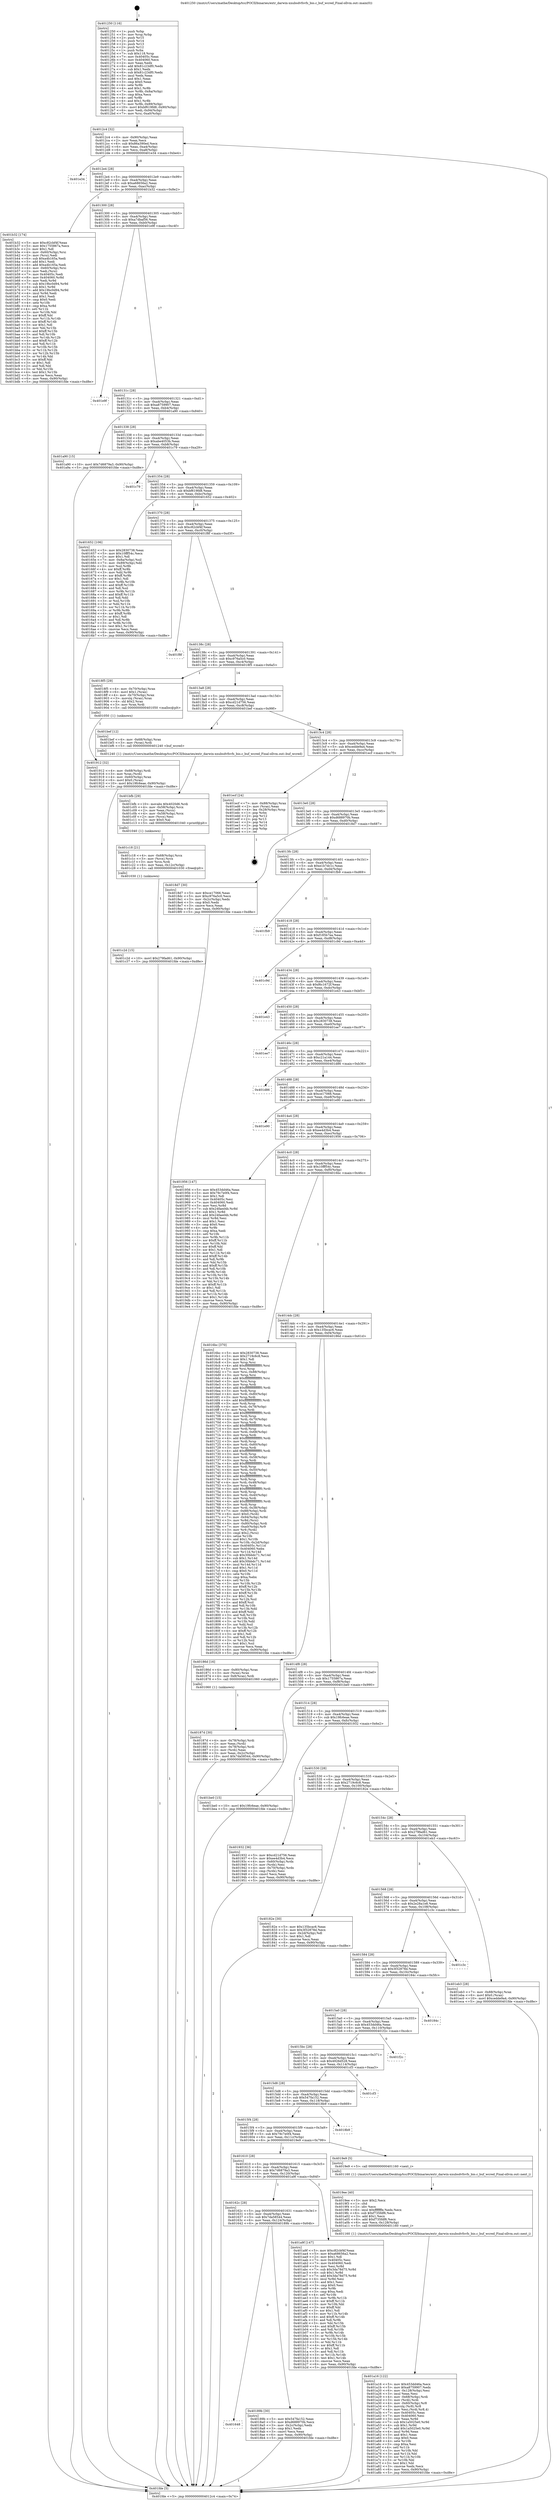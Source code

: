 digraph "0x401250" {
  label = "0x401250 (/mnt/c/Users/mathe/Desktop/tcc/POCII/binaries/extr_darwin-xnubsdvfsvfs_bio.c_buf_wcred_Final-ollvm.out::main(0))"
  labelloc = "t"
  node[shape=record]

  Entry [label="",width=0.3,height=0.3,shape=circle,fillcolor=black,style=filled]
  "0x4012c4" [label="{
     0x4012c4 [32]\l
     | [instrs]\l
     &nbsp;&nbsp;0x4012c4 \<+6\>: mov -0x90(%rbp),%eax\l
     &nbsp;&nbsp;0x4012ca \<+2\>: mov %eax,%ecx\l
     &nbsp;&nbsp;0x4012cc \<+6\>: sub $0x86a390ed,%ecx\l
     &nbsp;&nbsp;0x4012d2 \<+6\>: mov %eax,-0xa4(%rbp)\l
     &nbsp;&nbsp;0x4012d8 \<+6\>: mov %ecx,-0xa8(%rbp)\l
     &nbsp;&nbsp;0x4012de \<+6\>: je 0000000000401e34 \<main+0xbe4\>\l
  }"]
  "0x401e34" [label="{
     0x401e34\l
  }", style=dashed]
  "0x4012e4" [label="{
     0x4012e4 [28]\l
     | [instrs]\l
     &nbsp;&nbsp;0x4012e4 \<+5\>: jmp 00000000004012e9 \<main+0x99\>\l
     &nbsp;&nbsp;0x4012e9 \<+6\>: mov -0xa4(%rbp),%eax\l
     &nbsp;&nbsp;0x4012ef \<+5\>: sub $0xa68656a2,%eax\l
     &nbsp;&nbsp;0x4012f4 \<+6\>: mov %eax,-0xac(%rbp)\l
     &nbsp;&nbsp;0x4012fa \<+6\>: je 0000000000401b32 \<main+0x8e2\>\l
  }"]
  Exit [label="",width=0.3,height=0.3,shape=circle,fillcolor=black,style=filled,peripheries=2]
  "0x401b32" [label="{
     0x401b32 [174]\l
     | [instrs]\l
     &nbsp;&nbsp;0x401b32 \<+5\>: mov $0xc82cbf4f,%eax\l
     &nbsp;&nbsp;0x401b37 \<+5\>: mov $0x1755867a,%ecx\l
     &nbsp;&nbsp;0x401b3c \<+2\>: mov $0x1,%dl\l
     &nbsp;&nbsp;0x401b3e \<+4\>: mov -0x60(%rbp),%rsi\l
     &nbsp;&nbsp;0x401b42 \<+2\>: mov (%rsi),%edi\l
     &nbsp;&nbsp;0x401b44 \<+6\>: sub $0xa4b165a,%edi\l
     &nbsp;&nbsp;0x401b4a \<+3\>: add $0x1,%edi\l
     &nbsp;&nbsp;0x401b4d \<+6\>: add $0xa4b165a,%edi\l
     &nbsp;&nbsp;0x401b53 \<+4\>: mov -0x60(%rbp),%rsi\l
     &nbsp;&nbsp;0x401b57 \<+2\>: mov %edi,(%rsi)\l
     &nbsp;&nbsp;0x401b59 \<+7\>: mov 0x40405c,%edi\l
     &nbsp;&nbsp;0x401b60 \<+8\>: mov 0x404060,%r8d\l
     &nbsp;&nbsp;0x401b68 \<+3\>: mov %edi,%r9d\l
     &nbsp;&nbsp;0x401b6b \<+7\>: sub $0x19bc0d94,%r9d\l
     &nbsp;&nbsp;0x401b72 \<+4\>: sub $0x1,%r9d\l
     &nbsp;&nbsp;0x401b76 \<+7\>: add $0x19bc0d94,%r9d\l
     &nbsp;&nbsp;0x401b7d \<+4\>: imul %r9d,%edi\l
     &nbsp;&nbsp;0x401b81 \<+3\>: and $0x1,%edi\l
     &nbsp;&nbsp;0x401b84 \<+3\>: cmp $0x0,%edi\l
     &nbsp;&nbsp;0x401b87 \<+4\>: sete %r10b\l
     &nbsp;&nbsp;0x401b8b \<+4\>: cmp $0xa,%r8d\l
     &nbsp;&nbsp;0x401b8f \<+4\>: setl %r11b\l
     &nbsp;&nbsp;0x401b93 \<+3\>: mov %r10b,%bl\l
     &nbsp;&nbsp;0x401b96 \<+3\>: xor $0xff,%bl\l
     &nbsp;&nbsp;0x401b99 \<+3\>: mov %r11b,%r14b\l
     &nbsp;&nbsp;0x401b9c \<+4\>: xor $0xff,%r14b\l
     &nbsp;&nbsp;0x401ba0 \<+3\>: xor $0x1,%dl\l
     &nbsp;&nbsp;0x401ba3 \<+3\>: mov %bl,%r15b\l
     &nbsp;&nbsp;0x401ba6 \<+4\>: and $0xff,%r15b\l
     &nbsp;&nbsp;0x401baa \<+3\>: and %dl,%r10b\l
     &nbsp;&nbsp;0x401bad \<+3\>: mov %r14b,%r12b\l
     &nbsp;&nbsp;0x401bb0 \<+4\>: and $0xff,%r12b\l
     &nbsp;&nbsp;0x401bb4 \<+3\>: and %dl,%r11b\l
     &nbsp;&nbsp;0x401bb7 \<+3\>: or %r10b,%r15b\l
     &nbsp;&nbsp;0x401bba \<+3\>: or %r11b,%r12b\l
     &nbsp;&nbsp;0x401bbd \<+3\>: xor %r12b,%r15b\l
     &nbsp;&nbsp;0x401bc0 \<+3\>: or %r14b,%bl\l
     &nbsp;&nbsp;0x401bc3 \<+3\>: xor $0xff,%bl\l
     &nbsp;&nbsp;0x401bc6 \<+3\>: or $0x1,%dl\l
     &nbsp;&nbsp;0x401bc9 \<+2\>: and %dl,%bl\l
     &nbsp;&nbsp;0x401bcb \<+3\>: or %bl,%r15b\l
     &nbsp;&nbsp;0x401bce \<+4\>: test $0x1,%r15b\l
     &nbsp;&nbsp;0x401bd2 \<+3\>: cmovne %ecx,%eax\l
     &nbsp;&nbsp;0x401bd5 \<+6\>: mov %eax,-0x90(%rbp)\l
     &nbsp;&nbsp;0x401bdb \<+5\>: jmp 0000000000401fde \<main+0xd8e\>\l
  }"]
  "0x401300" [label="{
     0x401300 [28]\l
     | [instrs]\l
     &nbsp;&nbsp;0x401300 \<+5\>: jmp 0000000000401305 \<main+0xb5\>\l
     &nbsp;&nbsp;0x401305 \<+6\>: mov -0xa4(%rbp),%eax\l
     &nbsp;&nbsp;0x40130b \<+5\>: sub $0xa7dbaf56,%eax\l
     &nbsp;&nbsp;0x401310 \<+6\>: mov %eax,-0xb0(%rbp)\l
     &nbsp;&nbsp;0x401316 \<+6\>: je 0000000000401e9f \<main+0xc4f\>\l
  }"]
  "0x401c2d" [label="{
     0x401c2d [15]\l
     | [instrs]\l
     &nbsp;&nbsp;0x401c2d \<+10\>: movl $0x279fad61,-0x90(%rbp)\l
     &nbsp;&nbsp;0x401c37 \<+5\>: jmp 0000000000401fde \<main+0xd8e\>\l
  }"]
  "0x401e9f" [label="{
     0x401e9f\l
  }", style=dashed]
  "0x40131c" [label="{
     0x40131c [28]\l
     | [instrs]\l
     &nbsp;&nbsp;0x40131c \<+5\>: jmp 0000000000401321 \<main+0xd1\>\l
     &nbsp;&nbsp;0x401321 \<+6\>: mov -0xa4(%rbp),%eax\l
     &nbsp;&nbsp;0x401327 \<+5\>: sub $0xa8759907,%eax\l
     &nbsp;&nbsp;0x40132c \<+6\>: mov %eax,-0xb4(%rbp)\l
     &nbsp;&nbsp;0x401332 \<+6\>: je 0000000000401a90 \<main+0x840\>\l
  }"]
  "0x401c18" [label="{
     0x401c18 [21]\l
     | [instrs]\l
     &nbsp;&nbsp;0x401c18 \<+4\>: mov -0x68(%rbp),%rcx\l
     &nbsp;&nbsp;0x401c1c \<+3\>: mov (%rcx),%rcx\l
     &nbsp;&nbsp;0x401c1f \<+3\>: mov %rcx,%rdi\l
     &nbsp;&nbsp;0x401c22 \<+6\>: mov %eax,-0x12c(%rbp)\l
     &nbsp;&nbsp;0x401c28 \<+5\>: call 0000000000401030 \<free@plt\>\l
     | [calls]\l
     &nbsp;&nbsp;0x401030 \{1\} (unknown)\l
  }"]
  "0x401a90" [label="{
     0x401a90 [15]\l
     | [instrs]\l
     &nbsp;&nbsp;0x401a90 \<+10\>: movl $0x7d6879a3,-0x90(%rbp)\l
     &nbsp;&nbsp;0x401a9a \<+5\>: jmp 0000000000401fde \<main+0xd8e\>\l
  }"]
  "0x401338" [label="{
     0x401338 [28]\l
     | [instrs]\l
     &nbsp;&nbsp;0x401338 \<+5\>: jmp 000000000040133d \<main+0xed\>\l
     &nbsp;&nbsp;0x40133d \<+6\>: mov -0xa4(%rbp),%eax\l
     &nbsp;&nbsp;0x401343 \<+5\>: sub $0xabe4053b,%eax\l
     &nbsp;&nbsp;0x401348 \<+6\>: mov %eax,-0xb8(%rbp)\l
     &nbsp;&nbsp;0x40134e \<+6\>: je 0000000000401c79 \<main+0xa29\>\l
  }"]
  "0x401bfb" [label="{
     0x401bfb [29]\l
     | [instrs]\l
     &nbsp;&nbsp;0x401bfb \<+10\>: movabs $0x4020d6,%rdi\l
     &nbsp;&nbsp;0x401c05 \<+4\>: mov -0x58(%rbp),%rcx\l
     &nbsp;&nbsp;0x401c09 \<+2\>: mov %eax,(%rcx)\l
     &nbsp;&nbsp;0x401c0b \<+4\>: mov -0x58(%rbp),%rcx\l
     &nbsp;&nbsp;0x401c0f \<+2\>: mov (%rcx),%esi\l
     &nbsp;&nbsp;0x401c11 \<+2\>: mov $0x0,%al\l
     &nbsp;&nbsp;0x401c13 \<+5\>: call 0000000000401040 \<printf@plt\>\l
     | [calls]\l
     &nbsp;&nbsp;0x401040 \{1\} (unknown)\l
  }"]
  "0x401c79" [label="{
     0x401c79\l
  }", style=dashed]
  "0x401354" [label="{
     0x401354 [28]\l
     | [instrs]\l
     &nbsp;&nbsp;0x401354 \<+5\>: jmp 0000000000401359 \<main+0x109\>\l
     &nbsp;&nbsp;0x401359 \<+6\>: mov -0xa4(%rbp),%eax\l
     &nbsp;&nbsp;0x40135f \<+5\>: sub $0xbf619fd8,%eax\l
     &nbsp;&nbsp;0x401364 \<+6\>: mov %eax,-0xbc(%rbp)\l
     &nbsp;&nbsp;0x40136a \<+6\>: je 0000000000401652 \<main+0x402\>\l
  }"]
  "0x401a16" [label="{
     0x401a16 [122]\l
     | [instrs]\l
     &nbsp;&nbsp;0x401a16 \<+5\>: mov $0x453dd46a,%ecx\l
     &nbsp;&nbsp;0x401a1b \<+5\>: mov $0xa8759907,%edx\l
     &nbsp;&nbsp;0x401a20 \<+6\>: mov -0x128(%rbp),%esi\l
     &nbsp;&nbsp;0x401a26 \<+3\>: imul %eax,%esi\l
     &nbsp;&nbsp;0x401a29 \<+4\>: mov -0x68(%rbp),%rdi\l
     &nbsp;&nbsp;0x401a2d \<+3\>: mov (%rdi),%rdi\l
     &nbsp;&nbsp;0x401a30 \<+4\>: mov -0x60(%rbp),%r8\l
     &nbsp;&nbsp;0x401a34 \<+3\>: movslq (%r8),%r8\l
     &nbsp;&nbsp;0x401a37 \<+4\>: mov %esi,(%rdi,%r8,4)\l
     &nbsp;&nbsp;0x401a3b \<+7\>: mov 0x40405c,%eax\l
     &nbsp;&nbsp;0x401a42 \<+7\>: mov 0x404060,%esi\l
     &nbsp;&nbsp;0x401a49 \<+3\>: mov %eax,%r9d\l
     &nbsp;&nbsp;0x401a4c \<+7\>: sub $0x1a5025e0,%r9d\l
     &nbsp;&nbsp;0x401a53 \<+4\>: sub $0x1,%r9d\l
     &nbsp;&nbsp;0x401a57 \<+7\>: add $0x1a5025e0,%r9d\l
     &nbsp;&nbsp;0x401a5e \<+4\>: imul %r9d,%eax\l
     &nbsp;&nbsp;0x401a62 \<+3\>: and $0x1,%eax\l
     &nbsp;&nbsp;0x401a65 \<+3\>: cmp $0x0,%eax\l
     &nbsp;&nbsp;0x401a68 \<+4\>: sete %r10b\l
     &nbsp;&nbsp;0x401a6c \<+3\>: cmp $0xa,%esi\l
     &nbsp;&nbsp;0x401a6f \<+4\>: setl %r11b\l
     &nbsp;&nbsp;0x401a73 \<+3\>: mov %r10b,%bl\l
     &nbsp;&nbsp;0x401a76 \<+3\>: and %r11b,%bl\l
     &nbsp;&nbsp;0x401a79 \<+3\>: xor %r11b,%r10b\l
     &nbsp;&nbsp;0x401a7c \<+3\>: or %r10b,%bl\l
     &nbsp;&nbsp;0x401a7f \<+3\>: test $0x1,%bl\l
     &nbsp;&nbsp;0x401a82 \<+3\>: cmovne %edx,%ecx\l
     &nbsp;&nbsp;0x401a85 \<+6\>: mov %ecx,-0x90(%rbp)\l
     &nbsp;&nbsp;0x401a8b \<+5\>: jmp 0000000000401fde \<main+0xd8e\>\l
  }"]
  "0x401652" [label="{
     0x401652 [106]\l
     | [instrs]\l
     &nbsp;&nbsp;0x401652 \<+5\>: mov $0x2830738,%eax\l
     &nbsp;&nbsp;0x401657 \<+5\>: mov $0x10fff54c,%ecx\l
     &nbsp;&nbsp;0x40165c \<+2\>: mov $0x1,%dl\l
     &nbsp;&nbsp;0x40165e \<+7\>: mov -0x8a(%rbp),%sil\l
     &nbsp;&nbsp;0x401665 \<+7\>: mov -0x89(%rbp),%dil\l
     &nbsp;&nbsp;0x40166c \<+3\>: mov %sil,%r8b\l
     &nbsp;&nbsp;0x40166f \<+4\>: xor $0xff,%r8b\l
     &nbsp;&nbsp;0x401673 \<+3\>: mov %dil,%r9b\l
     &nbsp;&nbsp;0x401676 \<+4\>: xor $0xff,%r9b\l
     &nbsp;&nbsp;0x40167a \<+3\>: xor $0x1,%dl\l
     &nbsp;&nbsp;0x40167d \<+3\>: mov %r8b,%r10b\l
     &nbsp;&nbsp;0x401680 \<+4\>: and $0xff,%r10b\l
     &nbsp;&nbsp;0x401684 \<+3\>: and %dl,%sil\l
     &nbsp;&nbsp;0x401687 \<+3\>: mov %r9b,%r11b\l
     &nbsp;&nbsp;0x40168a \<+4\>: and $0xff,%r11b\l
     &nbsp;&nbsp;0x40168e \<+3\>: and %dl,%dil\l
     &nbsp;&nbsp;0x401691 \<+3\>: or %sil,%r10b\l
     &nbsp;&nbsp;0x401694 \<+3\>: or %dil,%r11b\l
     &nbsp;&nbsp;0x401697 \<+3\>: xor %r11b,%r10b\l
     &nbsp;&nbsp;0x40169a \<+3\>: or %r9b,%r8b\l
     &nbsp;&nbsp;0x40169d \<+4\>: xor $0xff,%r8b\l
     &nbsp;&nbsp;0x4016a1 \<+3\>: or $0x1,%dl\l
     &nbsp;&nbsp;0x4016a4 \<+3\>: and %dl,%r8b\l
     &nbsp;&nbsp;0x4016a7 \<+3\>: or %r8b,%r10b\l
     &nbsp;&nbsp;0x4016aa \<+4\>: test $0x1,%r10b\l
     &nbsp;&nbsp;0x4016ae \<+3\>: cmovne %ecx,%eax\l
     &nbsp;&nbsp;0x4016b1 \<+6\>: mov %eax,-0x90(%rbp)\l
     &nbsp;&nbsp;0x4016b7 \<+5\>: jmp 0000000000401fde \<main+0xd8e\>\l
  }"]
  "0x401370" [label="{
     0x401370 [28]\l
     | [instrs]\l
     &nbsp;&nbsp;0x401370 \<+5\>: jmp 0000000000401375 \<main+0x125\>\l
     &nbsp;&nbsp;0x401375 \<+6\>: mov -0xa4(%rbp),%eax\l
     &nbsp;&nbsp;0x40137b \<+5\>: sub $0xc82cbf4f,%eax\l
     &nbsp;&nbsp;0x401380 \<+6\>: mov %eax,-0xc0(%rbp)\l
     &nbsp;&nbsp;0x401386 \<+6\>: je 0000000000401f8f \<main+0xd3f\>\l
  }"]
  "0x401fde" [label="{
     0x401fde [5]\l
     | [instrs]\l
     &nbsp;&nbsp;0x401fde \<+5\>: jmp 00000000004012c4 \<main+0x74\>\l
  }"]
  "0x401250" [label="{
     0x401250 [116]\l
     | [instrs]\l
     &nbsp;&nbsp;0x401250 \<+1\>: push %rbp\l
     &nbsp;&nbsp;0x401251 \<+3\>: mov %rsp,%rbp\l
     &nbsp;&nbsp;0x401254 \<+2\>: push %r15\l
     &nbsp;&nbsp;0x401256 \<+2\>: push %r14\l
     &nbsp;&nbsp;0x401258 \<+2\>: push %r13\l
     &nbsp;&nbsp;0x40125a \<+2\>: push %r12\l
     &nbsp;&nbsp;0x40125c \<+1\>: push %rbx\l
     &nbsp;&nbsp;0x40125d \<+7\>: sub $0x118,%rsp\l
     &nbsp;&nbsp;0x401264 \<+7\>: mov 0x40405c,%eax\l
     &nbsp;&nbsp;0x40126b \<+7\>: mov 0x404060,%ecx\l
     &nbsp;&nbsp;0x401272 \<+2\>: mov %eax,%edx\l
     &nbsp;&nbsp;0x401274 \<+6\>: add $0x81c23df0,%edx\l
     &nbsp;&nbsp;0x40127a \<+3\>: sub $0x1,%edx\l
     &nbsp;&nbsp;0x40127d \<+6\>: sub $0x81c23df0,%edx\l
     &nbsp;&nbsp;0x401283 \<+3\>: imul %edx,%eax\l
     &nbsp;&nbsp;0x401286 \<+3\>: and $0x1,%eax\l
     &nbsp;&nbsp;0x401289 \<+3\>: cmp $0x0,%eax\l
     &nbsp;&nbsp;0x40128c \<+4\>: sete %r8b\l
     &nbsp;&nbsp;0x401290 \<+4\>: and $0x1,%r8b\l
     &nbsp;&nbsp;0x401294 \<+7\>: mov %r8b,-0x8a(%rbp)\l
     &nbsp;&nbsp;0x40129b \<+3\>: cmp $0xa,%ecx\l
     &nbsp;&nbsp;0x40129e \<+4\>: setl %r8b\l
     &nbsp;&nbsp;0x4012a2 \<+4\>: and $0x1,%r8b\l
     &nbsp;&nbsp;0x4012a6 \<+7\>: mov %r8b,-0x89(%rbp)\l
     &nbsp;&nbsp;0x4012ad \<+10\>: movl $0xbf619fd8,-0x90(%rbp)\l
     &nbsp;&nbsp;0x4012b7 \<+6\>: mov %edi,-0x94(%rbp)\l
     &nbsp;&nbsp;0x4012bd \<+7\>: mov %rsi,-0xa0(%rbp)\l
  }"]
  "0x4019ee" [label="{
     0x4019ee [40]\l
     | [instrs]\l
     &nbsp;&nbsp;0x4019ee \<+5\>: mov $0x2,%ecx\l
     &nbsp;&nbsp;0x4019f3 \<+1\>: cltd\l
     &nbsp;&nbsp;0x4019f4 \<+2\>: idiv %ecx\l
     &nbsp;&nbsp;0x4019f6 \<+6\>: imul $0xfffffffe,%edx,%ecx\l
     &nbsp;&nbsp;0x4019fc \<+6\>: sub $0xf735fdf6,%ecx\l
     &nbsp;&nbsp;0x401a02 \<+3\>: add $0x1,%ecx\l
     &nbsp;&nbsp;0x401a05 \<+6\>: add $0xf735fdf6,%ecx\l
     &nbsp;&nbsp;0x401a0b \<+6\>: mov %ecx,-0x128(%rbp)\l
     &nbsp;&nbsp;0x401a11 \<+5\>: call 0000000000401160 \<next_i\>\l
     | [calls]\l
     &nbsp;&nbsp;0x401160 \{1\} (/mnt/c/Users/mathe/Desktop/tcc/POCII/binaries/extr_darwin-xnubsdvfsvfs_bio.c_buf_wcred_Final-ollvm.out::next_i)\l
  }"]
  "0x401f8f" [label="{
     0x401f8f\l
  }", style=dashed]
  "0x40138c" [label="{
     0x40138c [28]\l
     | [instrs]\l
     &nbsp;&nbsp;0x40138c \<+5\>: jmp 0000000000401391 \<main+0x141\>\l
     &nbsp;&nbsp;0x401391 \<+6\>: mov -0xa4(%rbp),%eax\l
     &nbsp;&nbsp;0x401397 \<+5\>: sub $0xc976a5c0,%eax\l
     &nbsp;&nbsp;0x40139c \<+6\>: mov %eax,-0xc4(%rbp)\l
     &nbsp;&nbsp;0x4013a2 \<+6\>: je 00000000004018f5 \<main+0x6a5\>\l
  }"]
  "0x401912" [label="{
     0x401912 [32]\l
     | [instrs]\l
     &nbsp;&nbsp;0x401912 \<+4\>: mov -0x68(%rbp),%rdi\l
     &nbsp;&nbsp;0x401916 \<+3\>: mov %rax,(%rdi)\l
     &nbsp;&nbsp;0x401919 \<+4\>: mov -0x60(%rbp),%rax\l
     &nbsp;&nbsp;0x40191d \<+6\>: movl $0x0,(%rax)\l
     &nbsp;&nbsp;0x401923 \<+10\>: movl $0x19fc6eae,-0x90(%rbp)\l
     &nbsp;&nbsp;0x40192d \<+5\>: jmp 0000000000401fde \<main+0xd8e\>\l
  }"]
  "0x4018f5" [label="{
     0x4018f5 [29]\l
     | [instrs]\l
     &nbsp;&nbsp;0x4018f5 \<+4\>: mov -0x70(%rbp),%rax\l
     &nbsp;&nbsp;0x4018f9 \<+6\>: movl $0x1,(%rax)\l
     &nbsp;&nbsp;0x4018ff \<+4\>: mov -0x70(%rbp),%rax\l
     &nbsp;&nbsp;0x401903 \<+3\>: movslq (%rax),%rax\l
     &nbsp;&nbsp;0x401906 \<+4\>: shl $0x2,%rax\l
     &nbsp;&nbsp;0x40190a \<+3\>: mov %rax,%rdi\l
     &nbsp;&nbsp;0x40190d \<+5\>: call 0000000000401050 \<malloc@plt\>\l
     | [calls]\l
     &nbsp;&nbsp;0x401050 \{1\} (unknown)\l
  }"]
  "0x4013a8" [label="{
     0x4013a8 [28]\l
     | [instrs]\l
     &nbsp;&nbsp;0x4013a8 \<+5\>: jmp 00000000004013ad \<main+0x15d\>\l
     &nbsp;&nbsp;0x4013ad \<+6\>: mov -0xa4(%rbp),%eax\l
     &nbsp;&nbsp;0x4013b3 \<+5\>: sub $0xcd21d756,%eax\l
     &nbsp;&nbsp;0x4013b8 \<+6\>: mov %eax,-0xc8(%rbp)\l
     &nbsp;&nbsp;0x4013be \<+6\>: je 0000000000401bef \<main+0x99f\>\l
  }"]
  "0x401648" [label="{
     0x401648\l
  }", style=dashed]
  "0x401bef" [label="{
     0x401bef [12]\l
     | [instrs]\l
     &nbsp;&nbsp;0x401bef \<+4\>: mov -0x68(%rbp),%rax\l
     &nbsp;&nbsp;0x401bf3 \<+3\>: mov (%rax),%rdi\l
     &nbsp;&nbsp;0x401bf6 \<+5\>: call 0000000000401240 \<buf_wcred\>\l
     | [calls]\l
     &nbsp;&nbsp;0x401240 \{1\} (/mnt/c/Users/mathe/Desktop/tcc/POCII/binaries/extr_darwin-xnubsdvfsvfs_bio.c_buf_wcred_Final-ollvm.out::buf_wcred)\l
  }"]
  "0x4013c4" [label="{
     0x4013c4 [28]\l
     | [instrs]\l
     &nbsp;&nbsp;0x4013c4 \<+5\>: jmp 00000000004013c9 \<main+0x179\>\l
     &nbsp;&nbsp;0x4013c9 \<+6\>: mov -0xa4(%rbp),%eax\l
     &nbsp;&nbsp;0x4013cf \<+5\>: sub $0xcedde9a4,%eax\l
     &nbsp;&nbsp;0x4013d4 \<+6\>: mov %eax,-0xcc(%rbp)\l
     &nbsp;&nbsp;0x4013da \<+6\>: je 0000000000401ecf \<main+0xc7f\>\l
  }"]
  "0x40189b" [label="{
     0x40189b [30]\l
     | [instrs]\l
     &nbsp;&nbsp;0x40189b \<+5\>: mov $0x547fa152,%eax\l
     &nbsp;&nbsp;0x4018a0 \<+5\>: mov $0xd688970b,%ecx\l
     &nbsp;&nbsp;0x4018a5 \<+3\>: mov -0x2c(%rbp),%edx\l
     &nbsp;&nbsp;0x4018a8 \<+3\>: cmp $0x1,%edx\l
     &nbsp;&nbsp;0x4018ab \<+3\>: cmovl %ecx,%eax\l
     &nbsp;&nbsp;0x4018ae \<+6\>: mov %eax,-0x90(%rbp)\l
     &nbsp;&nbsp;0x4018b4 \<+5\>: jmp 0000000000401fde \<main+0xd8e\>\l
  }"]
  "0x401ecf" [label="{
     0x401ecf [24]\l
     | [instrs]\l
     &nbsp;&nbsp;0x401ecf \<+7\>: mov -0x88(%rbp),%rax\l
     &nbsp;&nbsp;0x401ed6 \<+2\>: mov (%rax),%eax\l
     &nbsp;&nbsp;0x401ed8 \<+4\>: lea -0x28(%rbp),%rsp\l
     &nbsp;&nbsp;0x401edc \<+1\>: pop %rbx\l
     &nbsp;&nbsp;0x401edd \<+2\>: pop %r12\l
     &nbsp;&nbsp;0x401edf \<+2\>: pop %r13\l
     &nbsp;&nbsp;0x401ee1 \<+2\>: pop %r14\l
     &nbsp;&nbsp;0x401ee3 \<+2\>: pop %r15\l
     &nbsp;&nbsp;0x401ee5 \<+1\>: pop %rbp\l
     &nbsp;&nbsp;0x401ee6 \<+1\>: ret\l
  }"]
  "0x4013e0" [label="{
     0x4013e0 [28]\l
     | [instrs]\l
     &nbsp;&nbsp;0x4013e0 \<+5\>: jmp 00000000004013e5 \<main+0x195\>\l
     &nbsp;&nbsp;0x4013e5 \<+6\>: mov -0xa4(%rbp),%eax\l
     &nbsp;&nbsp;0x4013eb \<+5\>: sub $0xd688970b,%eax\l
     &nbsp;&nbsp;0x4013f0 \<+6\>: mov %eax,-0xd0(%rbp)\l
     &nbsp;&nbsp;0x4013f6 \<+6\>: je 00000000004018d7 \<main+0x687\>\l
  }"]
  "0x40162c" [label="{
     0x40162c [28]\l
     | [instrs]\l
     &nbsp;&nbsp;0x40162c \<+5\>: jmp 0000000000401631 \<main+0x3e1\>\l
     &nbsp;&nbsp;0x401631 \<+6\>: mov -0xa4(%rbp),%eax\l
     &nbsp;&nbsp;0x401637 \<+5\>: sub $0x7da58544,%eax\l
     &nbsp;&nbsp;0x40163c \<+6\>: mov %eax,-0x124(%rbp)\l
     &nbsp;&nbsp;0x401642 \<+6\>: je 000000000040189b \<main+0x64b\>\l
  }"]
  "0x4018d7" [label="{
     0x4018d7 [30]\l
     | [instrs]\l
     &nbsp;&nbsp;0x4018d7 \<+5\>: mov $0xce17066,%eax\l
     &nbsp;&nbsp;0x4018dc \<+5\>: mov $0xc976a5c0,%ecx\l
     &nbsp;&nbsp;0x4018e1 \<+3\>: mov -0x2c(%rbp),%edx\l
     &nbsp;&nbsp;0x4018e4 \<+3\>: cmp $0x0,%edx\l
     &nbsp;&nbsp;0x4018e7 \<+3\>: cmove %ecx,%eax\l
     &nbsp;&nbsp;0x4018ea \<+6\>: mov %eax,-0x90(%rbp)\l
     &nbsp;&nbsp;0x4018f0 \<+5\>: jmp 0000000000401fde \<main+0xd8e\>\l
  }"]
  "0x4013fc" [label="{
     0x4013fc [28]\l
     | [instrs]\l
     &nbsp;&nbsp;0x4013fc \<+5\>: jmp 0000000000401401 \<main+0x1b1\>\l
     &nbsp;&nbsp;0x401401 \<+6\>: mov -0xa4(%rbp),%eax\l
     &nbsp;&nbsp;0x401407 \<+5\>: sub $0xe1b7dc1c,%eax\l
     &nbsp;&nbsp;0x40140c \<+6\>: mov %eax,-0xd4(%rbp)\l
     &nbsp;&nbsp;0x401412 \<+6\>: je 0000000000401fb9 \<main+0xd69\>\l
  }"]
  "0x401a9f" [label="{
     0x401a9f [147]\l
     | [instrs]\l
     &nbsp;&nbsp;0x401a9f \<+5\>: mov $0xc82cbf4f,%eax\l
     &nbsp;&nbsp;0x401aa4 \<+5\>: mov $0xa68656a2,%ecx\l
     &nbsp;&nbsp;0x401aa9 \<+2\>: mov $0x1,%dl\l
     &nbsp;&nbsp;0x401aab \<+7\>: mov 0x40405c,%esi\l
     &nbsp;&nbsp;0x401ab2 \<+7\>: mov 0x404060,%edi\l
     &nbsp;&nbsp;0x401ab9 \<+3\>: mov %esi,%r8d\l
     &nbsp;&nbsp;0x401abc \<+7\>: sub $0x3da78d75,%r8d\l
     &nbsp;&nbsp;0x401ac3 \<+4\>: sub $0x1,%r8d\l
     &nbsp;&nbsp;0x401ac7 \<+7\>: add $0x3da78d75,%r8d\l
     &nbsp;&nbsp;0x401ace \<+4\>: imul %r8d,%esi\l
     &nbsp;&nbsp;0x401ad2 \<+3\>: and $0x1,%esi\l
     &nbsp;&nbsp;0x401ad5 \<+3\>: cmp $0x0,%esi\l
     &nbsp;&nbsp;0x401ad8 \<+4\>: sete %r9b\l
     &nbsp;&nbsp;0x401adc \<+3\>: cmp $0xa,%edi\l
     &nbsp;&nbsp;0x401adf \<+4\>: setl %r10b\l
     &nbsp;&nbsp;0x401ae3 \<+3\>: mov %r9b,%r11b\l
     &nbsp;&nbsp;0x401ae6 \<+4\>: xor $0xff,%r11b\l
     &nbsp;&nbsp;0x401aea \<+3\>: mov %r10b,%bl\l
     &nbsp;&nbsp;0x401aed \<+3\>: xor $0xff,%bl\l
     &nbsp;&nbsp;0x401af0 \<+3\>: xor $0x1,%dl\l
     &nbsp;&nbsp;0x401af3 \<+3\>: mov %r11b,%r14b\l
     &nbsp;&nbsp;0x401af6 \<+4\>: and $0xff,%r14b\l
     &nbsp;&nbsp;0x401afa \<+3\>: and %dl,%r9b\l
     &nbsp;&nbsp;0x401afd \<+3\>: mov %bl,%r15b\l
     &nbsp;&nbsp;0x401b00 \<+4\>: and $0xff,%r15b\l
     &nbsp;&nbsp;0x401b04 \<+3\>: and %dl,%r10b\l
     &nbsp;&nbsp;0x401b07 \<+3\>: or %r9b,%r14b\l
     &nbsp;&nbsp;0x401b0a \<+3\>: or %r10b,%r15b\l
     &nbsp;&nbsp;0x401b0d \<+3\>: xor %r15b,%r14b\l
     &nbsp;&nbsp;0x401b10 \<+3\>: or %bl,%r11b\l
     &nbsp;&nbsp;0x401b13 \<+4\>: xor $0xff,%r11b\l
     &nbsp;&nbsp;0x401b17 \<+3\>: or $0x1,%dl\l
     &nbsp;&nbsp;0x401b1a \<+3\>: and %dl,%r11b\l
     &nbsp;&nbsp;0x401b1d \<+3\>: or %r11b,%r14b\l
     &nbsp;&nbsp;0x401b20 \<+4\>: test $0x1,%r14b\l
     &nbsp;&nbsp;0x401b24 \<+3\>: cmovne %ecx,%eax\l
     &nbsp;&nbsp;0x401b27 \<+6\>: mov %eax,-0x90(%rbp)\l
     &nbsp;&nbsp;0x401b2d \<+5\>: jmp 0000000000401fde \<main+0xd8e\>\l
  }"]
  "0x401fb9" [label="{
     0x401fb9\l
  }", style=dashed]
  "0x401418" [label="{
     0x401418 [28]\l
     | [instrs]\l
     &nbsp;&nbsp;0x401418 \<+5\>: jmp 000000000040141d \<main+0x1cd\>\l
     &nbsp;&nbsp;0x40141d \<+6\>: mov -0xa4(%rbp),%eax\l
     &nbsp;&nbsp;0x401423 \<+5\>: sub $0xf185b7ea,%eax\l
     &nbsp;&nbsp;0x401428 \<+6\>: mov %eax,-0xd8(%rbp)\l
     &nbsp;&nbsp;0x40142e \<+6\>: je 0000000000401c9d \<main+0xa4d\>\l
  }"]
  "0x401610" [label="{
     0x401610 [28]\l
     | [instrs]\l
     &nbsp;&nbsp;0x401610 \<+5\>: jmp 0000000000401615 \<main+0x3c5\>\l
     &nbsp;&nbsp;0x401615 \<+6\>: mov -0xa4(%rbp),%eax\l
     &nbsp;&nbsp;0x40161b \<+5\>: sub $0x7d6879a3,%eax\l
     &nbsp;&nbsp;0x401620 \<+6\>: mov %eax,-0x120(%rbp)\l
     &nbsp;&nbsp;0x401626 \<+6\>: je 0000000000401a9f \<main+0x84f\>\l
  }"]
  "0x401c9d" [label="{
     0x401c9d\l
  }", style=dashed]
  "0x401434" [label="{
     0x401434 [28]\l
     | [instrs]\l
     &nbsp;&nbsp;0x401434 \<+5\>: jmp 0000000000401439 \<main+0x1e9\>\l
     &nbsp;&nbsp;0x401439 \<+6\>: mov -0xa4(%rbp),%eax\l
     &nbsp;&nbsp;0x40143f \<+5\>: sub $0xf6c1672f,%eax\l
     &nbsp;&nbsp;0x401444 \<+6\>: mov %eax,-0xdc(%rbp)\l
     &nbsp;&nbsp;0x40144a \<+6\>: je 0000000000401e43 \<main+0xbf3\>\l
  }"]
  "0x4019e9" [label="{
     0x4019e9 [5]\l
     | [instrs]\l
     &nbsp;&nbsp;0x4019e9 \<+5\>: call 0000000000401160 \<next_i\>\l
     | [calls]\l
     &nbsp;&nbsp;0x401160 \{1\} (/mnt/c/Users/mathe/Desktop/tcc/POCII/binaries/extr_darwin-xnubsdvfsvfs_bio.c_buf_wcred_Final-ollvm.out::next_i)\l
  }"]
  "0x401e43" [label="{
     0x401e43\l
  }", style=dashed]
  "0x401450" [label="{
     0x401450 [28]\l
     | [instrs]\l
     &nbsp;&nbsp;0x401450 \<+5\>: jmp 0000000000401455 \<main+0x205\>\l
     &nbsp;&nbsp;0x401455 \<+6\>: mov -0xa4(%rbp),%eax\l
     &nbsp;&nbsp;0x40145b \<+5\>: sub $0x2830738,%eax\l
     &nbsp;&nbsp;0x401460 \<+6\>: mov %eax,-0xe0(%rbp)\l
     &nbsp;&nbsp;0x401466 \<+6\>: je 0000000000401ee7 \<main+0xc97\>\l
  }"]
  "0x4015f4" [label="{
     0x4015f4 [28]\l
     | [instrs]\l
     &nbsp;&nbsp;0x4015f4 \<+5\>: jmp 00000000004015f9 \<main+0x3a9\>\l
     &nbsp;&nbsp;0x4015f9 \<+6\>: mov -0xa4(%rbp),%eax\l
     &nbsp;&nbsp;0x4015ff \<+5\>: sub $0x79c7e0f4,%eax\l
     &nbsp;&nbsp;0x401604 \<+6\>: mov %eax,-0x11c(%rbp)\l
     &nbsp;&nbsp;0x40160a \<+6\>: je 00000000004019e9 \<main+0x799\>\l
  }"]
  "0x401ee7" [label="{
     0x401ee7\l
  }", style=dashed]
  "0x40146c" [label="{
     0x40146c [28]\l
     | [instrs]\l
     &nbsp;&nbsp;0x40146c \<+5\>: jmp 0000000000401471 \<main+0x221\>\l
     &nbsp;&nbsp;0x401471 \<+6\>: mov -0xa4(%rbp),%eax\l
     &nbsp;&nbsp;0x401477 \<+5\>: sub $0xc21a144,%eax\l
     &nbsp;&nbsp;0x40147c \<+6\>: mov %eax,-0xe4(%rbp)\l
     &nbsp;&nbsp;0x401482 \<+6\>: je 0000000000401d86 \<main+0xb36\>\l
  }"]
  "0x4018b9" [label="{
     0x4018b9\l
  }", style=dashed]
  "0x401d86" [label="{
     0x401d86\l
  }", style=dashed]
  "0x401488" [label="{
     0x401488 [28]\l
     | [instrs]\l
     &nbsp;&nbsp;0x401488 \<+5\>: jmp 000000000040148d \<main+0x23d\>\l
     &nbsp;&nbsp;0x40148d \<+6\>: mov -0xa4(%rbp),%eax\l
     &nbsp;&nbsp;0x401493 \<+5\>: sub $0xce17066,%eax\l
     &nbsp;&nbsp;0x401498 \<+6\>: mov %eax,-0xe8(%rbp)\l
     &nbsp;&nbsp;0x40149e \<+6\>: je 0000000000401e90 \<main+0xc40\>\l
  }"]
  "0x4015d8" [label="{
     0x4015d8 [28]\l
     | [instrs]\l
     &nbsp;&nbsp;0x4015d8 \<+5\>: jmp 00000000004015dd \<main+0x38d\>\l
     &nbsp;&nbsp;0x4015dd \<+6\>: mov -0xa4(%rbp),%eax\l
     &nbsp;&nbsp;0x4015e3 \<+5\>: sub $0x547fa152,%eax\l
     &nbsp;&nbsp;0x4015e8 \<+6\>: mov %eax,-0x118(%rbp)\l
     &nbsp;&nbsp;0x4015ee \<+6\>: je 00000000004018b9 \<main+0x669\>\l
  }"]
  "0x401e90" [label="{
     0x401e90\l
  }", style=dashed]
  "0x4014a4" [label="{
     0x4014a4 [28]\l
     | [instrs]\l
     &nbsp;&nbsp;0x4014a4 \<+5\>: jmp 00000000004014a9 \<main+0x259\>\l
     &nbsp;&nbsp;0x4014a9 \<+6\>: mov -0xa4(%rbp),%eax\l
     &nbsp;&nbsp;0x4014af \<+5\>: sub $0xee4d3b4,%eax\l
     &nbsp;&nbsp;0x4014b4 \<+6\>: mov %eax,-0xec(%rbp)\l
     &nbsp;&nbsp;0x4014ba \<+6\>: je 0000000000401956 \<main+0x706\>\l
  }"]
  "0x401cf3" [label="{
     0x401cf3\l
  }", style=dashed]
  "0x401956" [label="{
     0x401956 [147]\l
     | [instrs]\l
     &nbsp;&nbsp;0x401956 \<+5\>: mov $0x453dd46a,%eax\l
     &nbsp;&nbsp;0x40195b \<+5\>: mov $0x79c7e0f4,%ecx\l
     &nbsp;&nbsp;0x401960 \<+2\>: mov $0x1,%dl\l
     &nbsp;&nbsp;0x401962 \<+7\>: mov 0x40405c,%esi\l
     &nbsp;&nbsp;0x401969 \<+7\>: mov 0x404060,%edi\l
     &nbsp;&nbsp;0x401970 \<+3\>: mov %esi,%r8d\l
     &nbsp;&nbsp;0x401973 \<+7\>: sub $0x24faed4b,%r8d\l
     &nbsp;&nbsp;0x40197a \<+4\>: sub $0x1,%r8d\l
     &nbsp;&nbsp;0x40197e \<+7\>: add $0x24faed4b,%r8d\l
     &nbsp;&nbsp;0x401985 \<+4\>: imul %r8d,%esi\l
     &nbsp;&nbsp;0x401989 \<+3\>: and $0x1,%esi\l
     &nbsp;&nbsp;0x40198c \<+3\>: cmp $0x0,%esi\l
     &nbsp;&nbsp;0x40198f \<+4\>: sete %r9b\l
     &nbsp;&nbsp;0x401993 \<+3\>: cmp $0xa,%edi\l
     &nbsp;&nbsp;0x401996 \<+4\>: setl %r10b\l
     &nbsp;&nbsp;0x40199a \<+3\>: mov %r9b,%r11b\l
     &nbsp;&nbsp;0x40199d \<+4\>: xor $0xff,%r11b\l
     &nbsp;&nbsp;0x4019a1 \<+3\>: mov %r10b,%bl\l
     &nbsp;&nbsp;0x4019a4 \<+3\>: xor $0xff,%bl\l
     &nbsp;&nbsp;0x4019a7 \<+3\>: xor $0x1,%dl\l
     &nbsp;&nbsp;0x4019aa \<+3\>: mov %r11b,%r14b\l
     &nbsp;&nbsp;0x4019ad \<+4\>: and $0xff,%r14b\l
     &nbsp;&nbsp;0x4019b1 \<+3\>: and %dl,%r9b\l
     &nbsp;&nbsp;0x4019b4 \<+3\>: mov %bl,%r15b\l
     &nbsp;&nbsp;0x4019b7 \<+4\>: and $0xff,%r15b\l
     &nbsp;&nbsp;0x4019bb \<+3\>: and %dl,%r10b\l
     &nbsp;&nbsp;0x4019be \<+3\>: or %r9b,%r14b\l
     &nbsp;&nbsp;0x4019c1 \<+3\>: or %r10b,%r15b\l
     &nbsp;&nbsp;0x4019c4 \<+3\>: xor %r15b,%r14b\l
     &nbsp;&nbsp;0x4019c7 \<+3\>: or %bl,%r11b\l
     &nbsp;&nbsp;0x4019ca \<+4\>: xor $0xff,%r11b\l
     &nbsp;&nbsp;0x4019ce \<+3\>: or $0x1,%dl\l
     &nbsp;&nbsp;0x4019d1 \<+3\>: and %dl,%r11b\l
     &nbsp;&nbsp;0x4019d4 \<+3\>: or %r11b,%r14b\l
     &nbsp;&nbsp;0x4019d7 \<+4\>: test $0x1,%r14b\l
     &nbsp;&nbsp;0x4019db \<+3\>: cmovne %ecx,%eax\l
     &nbsp;&nbsp;0x4019de \<+6\>: mov %eax,-0x90(%rbp)\l
     &nbsp;&nbsp;0x4019e4 \<+5\>: jmp 0000000000401fde \<main+0xd8e\>\l
  }"]
  "0x4014c0" [label="{
     0x4014c0 [28]\l
     | [instrs]\l
     &nbsp;&nbsp;0x4014c0 \<+5\>: jmp 00000000004014c5 \<main+0x275\>\l
     &nbsp;&nbsp;0x4014c5 \<+6\>: mov -0xa4(%rbp),%eax\l
     &nbsp;&nbsp;0x4014cb \<+5\>: sub $0x10fff54c,%eax\l
     &nbsp;&nbsp;0x4014d0 \<+6\>: mov %eax,-0xf0(%rbp)\l
     &nbsp;&nbsp;0x4014d6 \<+6\>: je 00000000004016bc \<main+0x46c\>\l
  }"]
  "0x4015bc" [label="{
     0x4015bc [28]\l
     | [instrs]\l
     &nbsp;&nbsp;0x4015bc \<+5\>: jmp 00000000004015c1 \<main+0x371\>\l
     &nbsp;&nbsp;0x4015c1 \<+6\>: mov -0xa4(%rbp),%eax\l
     &nbsp;&nbsp;0x4015c7 \<+5\>: sub $0x4926d528,%eax\l
     &nbsp;&nbsp;0x4015cc \<+6\>: mov %eax,-0x114(%rbp)\l
     &nbsp;&nbsp;0x4015d2 \<+6\>: je 0000000000401cf3 \<main+0xaa3\>\l
  }"]
  "0x4016bc" [label="{
     0x4016bc [370]\l
     | [instrs]\l
     &nbsp;&nbsp;0x4016bc \<+5\>: mov $0x2830738,%eax\l
     &nbsp;&nbsp;0x4016c1 \<+5\>: mov $0x2719c6c8,%ecx\l
     &nbsp;&nbsp;0x4016c6 \<+2\>: mov $0x1,%dl\l
     &nbsp;&nbsp;0x4016c8 \<+3\>: mov %rsp,%rsi\l
     &nbsp;&nbsp;0x4016cb \<+4\>: add $0xfffffffffffffff0,%rsi\l
     &nbsp;&nbsp;0x4016cf \<+3\>: mov %rsi,%rsp\l
     &nbsp;&nbsp;0x4016d2 \<+7\>: mov %rsi,-0x88(%rbp)\l
     &nbsp;&nbsp;0x4016d9 \<+3\>: mov %rsp,%rsi\l
     &nbsp;&nbsp;0x4016dc \<+4\>: add $0xfffffffffffffff0,%rsi\l
     &nbsp;&nbsp;0x4016e0 \<+3\>: mov %rsi,%rsp\l
     &nbsp;&nbsp;0x4016e3 \<+3\>: mov %rsp,%rdi\l
     &nbsp;&nbsp;0x4016e6 \<+4\>: add $0xfffffffffffffff0,%rdi\l
     &nbsp;&nbsp;0x4016ea \<+3\>: mov %rdi,%rsp\l
     &nbsp;&nbsp;0x4016ed \<+4\>: mov %rdi,-0x80(%rbp)\l
     &nbsp;&nbsp;0x4016f1 \<+3\>: mov %rsp,%rdi\l
     &nbsp;&nbsp;0x4016f4 \<+4\>: add $0xfffffffffffffff0,%rdi\l
     &nbsp;&nbsp;0x4016f8 \<+3\>: mov %rdi,%rsp\l
     &nbsp;&nbsp;0x4016fb \<+4\>: mov %rdi,-0x78(%rbp)\l
     &nbsp;&nbsp;0x4016ff \<+3\>: mov %rsp,%rdi\l
     &nbsp;&nbsp;0x401702 \<+4\>: add $0xfffffffffffffff0,%rdi\l
     &nbsp;&nbsp;0x401706 \<+3\>: mov %rdi,%rsp\l
     &nbsp;&nbsp;0x401709 \<+4\>: mov %rdi,-0x70(%rbp)\l
     &nbsp;&nbsp;0x40170d \<+3\>: mov %rsp,%rdi\l
     &nbsp;&nbsp;0x401710 \<+4\>: add $0xfffffffffffffff0,%rdi\l
     &nbsp;&nbsp;0x401714 \<+3\>: mov %rdi,%rsp\l
     &nbsp;&nbsp;0x401717 \<+4\>: mov %rdi,-0x68(%rbp)\l
     &nbsp;&nbsp;0x40171b \<+3\>: mov %rsp,%rdi\l
     &nbsp;&nbsp;0x40171e \<+4\>: add $0xfffffffffffffff0,%rdi\l
     &nbsp;&nbsp;0x401722 \<+3\>: mov %rdi,%rsp\l
     &nbsp;&nbsp;0x401725 \<+4\>: mov %rdi,-0x60(%rbp)\l
     &nbsp;&nbsp;0x401729 \<+3\>: mov %rsp,%rdi\l
     &nbsp;&nbsp;0x40172c \<+4\>: add $0xfffffffffffffff0,%rdi\l
     &nbsp;&nbsp;0x401730 \<+3\>: mov %rdi,%rsp\l
     &nbsp;&nbsp;0x401733 \<+4\>: mov %rdi,-0x58(%rbp)\l
     &nbsp;&nbsp;0x401737 \<+3\>: mov %rsp,%rdi\l
     &nbsp;&nbsp;0x40173a \<+4\>: add $0xfffffffffffffff0,%rdi\l
     &nbsp;&nbsp;0x40173e \<+3\>: mov %rdi,%rsp\l
     &nbsp;&nbsp;0x401741 \<+4\>: mov %rdi,-0x50(%rbp)\l
     &nbsp;&nbsp;0x401745 \<+3\>: mov %rsp,%rdi\l
     &nbsp;&nbsp;0x401748 \<+4\>: add $0xfffffffffffffff0,%rdi\l
     &nbsp;&nbsp;0x40174c \<+3\>: mov %rdi,%rsp\l
     &nbsp;&nbsp;0x40174f \<+4\>: mov %rdi,-0x48(%rbp)\l
     &nbsp;&nbsp;0x401753 \<+3\>: mov %rsp,%rdi\l
     &nbsp;&nbsp;0x401756 \<+4\>: add $0xfffffffffffffff0,%rdi\l
     &nbsp;&nbsp;0x40175a \<+3\>: mov %rdi,%rsp\l
     &nbsp;&nbsp;0x40175d \<+4\>: mov %rdi,-0x40(%rbp)\l
     &nbsp;&nbsp;0x401761 \<+3\>: mov %rsp,%rdi\l
     &nbsp;&nbsp;0x401764 \<+4\>: add $0xfffffffffffffff0,%rdi\l
     &nbsp;&nbsp;0x401768 \<+3\>: mov %rdi,%rsp\l
     &nbsp;&nbsp;0x40176b \<+4\>: mov %rdi,-0x38(%rbp)\l
     &nbsp;&nbsp;0x40176f \<+7\>: mov -0x88(%rbp),%rdi\l
     &nbsp;&nbsp;0x401776 \<+6\>: movl $0x0,(%rdi)\l
     &nbsp;&nbsp;0x40177c \<+7\>: mov -0x94(%rbp),%r8d\l
     &nbsp;&nbsp;0x401783 \<+3\>: mov %r8d,(%rsi)\l
     &nbsp;&nbsp;0x401786 \<+4\>: mov -0x80(%rbp),%rdi\l
     &nbsp;&nbsp;0x40178a \<+7\>: mov -0xa0(%rbp),%r9\l
     &nbsp;&nbsp;0x401791 \<+3\>: mov %r9,(%rdi)\l
     &nbsp;&nbsp;0x401794 \<+3\>: cmpl $0x2,(%rsi)\l
     &nbsp;&nbsp;0x401797 \<+4\>: setne %r10b\l
     &nbsp;&nbsp;0x40179b \<+4\>: and $0x1,%r10b\l
     &nbsp;&nbsp;0x40179f \<+4\>: mov %r10b,-0x2d(%rbp)\l
     &nbsp;&nbsp;0x4017a3 \<+8\>: mov 0x40405c,%r11d\l
     &nbsp;&nbsp;0x4017ab \<+7\>: mov 0x404060,%ebx\l
     &nbsp;&nbsp;0x4017b2 \<+3\>: mov %r11d,%r14d\l
     &nbsp;&nbsp;0x4017b5 \<+7\>: sub $0x30bbdc71,%r14d\l
     &nbsp;&nbsp;0x4017bc \<+4\>: sub $0x1,%r14d\l
     &nbsp;&nbsp;0x4017c0 \<+7\>: add $0x30bbdc71,%r14d\l
     &nbsp;&nbsp;0x4017c7 \<+4\>: imul %r14d,%r11d\l
     &nbsp;&nbsp;0x4017cb \<+4\>: and $0x1,%r11d\l
     &nbsp;&nbsp;0x4017cf \<+4\>: cmp $0x0,%r11d\l
     &nbsp;&nbsp;0x4017d3 \<+4\>: sete %r10b\l
     &nbsp;&nbsp;0x4017d7 \<+3\>: cmp $0xa,%ebx\l
     &nbsp;&nbsp;0x4017da \<+4\>: setl %r15b\l
     &nbsp;&nbsp;0x4017de \<+3\>: mov %r10b,%r12b\l
     &nbsp;&nbsp;0x4017e1 \<+4\>: xor $0xff,%r12b\l
     &nbsp;&nbsp;0x4017e5 \<+3\>: mov %r15b,%r13b\l
     &nbsp;&nbsp;0x4017e8 \<+4\>: xor $0xff,%r13b\l
     &nbsp;&nbsp;0x4017ec \<+3\>: xor $0x1,%dl\l
     &nbsp;&nbsp;0x4017ef \<+3\>: mov %r12b,%sil\l
     &nbsp;&nbsp;0x4017f2 \<+4\>: and $0xff,%sil\l
     &nbsp;&nbsp;0x4017f6 \<+3\>: and %dl,%r10b\l
     &nbsp;&nbsp;0x4017f9 \<+3\>: mov %r13b,%dil\l
     &nbsp;&nbsp;0x4017fc \<+4\>: and $0xff,%dil\l
     &nbsp;&nbsp;0x401800 \<+3\>: and %dl,%r15b\l
     &nbsp;&nbsp;0x401803 \<+3\>: or %r10b,%sil\l
     &nbsp;&nbsp;0x401806 \<+3\>: or %r15b,%dil\l
     &nbsp;&nbsp;0x401809 \<+3\>: xor %dil,%sil\l
     &nbsp;&nbsp;0x40180c \<+3\>: or %r13b,%r12b\l
     &nbsp;&nbsp;0x40180f \<+4\>: xor $0xff,%r12b\l
     &nbsp;&nbsp;0x401813 \<+3\>: or $0x1,%dl\l
     &nbsp;&nbsp;0x401816 \<+3\>: and %dl,%r12b\l
     &nbsp;&nbsp;0x401819 \<+3\>: or %r12b,%sil\l
     &nbsp;&nbsp;0x40181c \<+4\>: test $0x1,%sil\l
     &nbsp;&nbsp;0x401820 \<+3\>: cmovne %ecx,%eax\l
     &nbsp;&nbsp;0x401823 \<+6\>: mov %eax,-0x90(%rbp)\l
     &nbsp;&nbsp;0x401829 \<+5\>: jmp 0000000000401fde \<main+0xd8e\>\l
  }"]
  "0x4014dc" [label="{
     0x4014dc [28]\l
     | [instrs]\l
     &nbsp;&nbsp;0x4014dc \<+5\>: jmp 00000000004014e1 \<main+0x291\>\l
     &nbsp;&nbsp;0x4014e1 \<+6\>: mov -0xa4(%rbp),%eax\l
     &nbsp;&nbsp;0x4014e7 \<+5\>: sub $0x135bcac6,%eax\l
     &nbsp;&nbsp;0x4014ec \<+6\>: mov %eax,-0xf4(%rbp)\l
     &nbsp;&nbsp;0x4014f2 \<+6\>: je 000000000040186d \<main+0x61d\>\l
  }"]
  "0x401f2c" [label="{
     0x401f2c\l
  }", style=dashed]
  "0x4015a0" [label="{
     0x4015a0 [28]\l
     | [instrs]\l
     &nbsp;&nbsp;0x4015a0 \<+5\>: jmp 00000000004015a5 \<main+0x355\>\l
     &nbsp;&nbsp;0x4015a5 \<+6\>: mov -0xa4(%rbp),%eax\l
     &nbsp;&nbsp;0x4015ab \<+5\>: sub $0x453dd46a,%eax\l
     &nbsp;&nbsp;0x4015b0 \<+6\>: mov %eax,-0x110(%rbp)\l
     &nbsp;&nbsp;0x4015b6 \<+6\>: je 0000000000401f2c \<main+0xcdc\>\l
  }"]
  "0x40186d" [label="{
     0x40186d [16]\l
     | [instrs]\l
     &nbsp;&nbsp;0x40186d \<+4\>: mov -0x80(%rbp),%rax\l
     &nbsp;&nbsp;0x401871 \<+3\>: mov (%rax),%rax\l
     &nbsp;&nbsp;0x401874 \<+4\>: mov 0x8(%rax),%rdi\l
     &nbsp;&nbsp;0x401878 \<+5\>: call 0000000000401060 \<atoi@plt\>\l
     | [calls]\l
     &nbsp;&nbsp;0x401060 \{1\} (unknown)\l
  }"]
  "0x4014f8" [label="{
     0x4014f8 [28]\l
     | [instrs]\l
     &nbsp;&nbsp;0x4014f8 \<+5\>: jmp 00000000004014fd \<main+0x2ad\>\l
     &nbsp;&nbsp;0x4014fd \<+6\>: mov -0xa4(%rbp),%eax\l
     &nbsp;&nbsp;0x401503 \<+5\>: sub $0x1755867a,%eax\l
     &nbsp;&nbsp;0x401508 \<+6\>: mov %eax,-0xf8(%rbp)\l
     &nbsp;&nbsp;0x40150e \<+6\>: je 0000000000401be0 \<main+0x990\>\l
  }"]
  "0x40184c" [label="{
     0x40184c\l
  }", style=dashed]
  "0x401be0" [label="{
     0x401be0 [15]\l
     | [instrs]\l
     &nbsp;&nbsp;0x401be0 \<+10\>: movl $0x19fc6eae,-0x90(%rbp)\l
     &nbsp;&nbsp;0x401bea \<+5\>: jmp 0000000000401fde \<main+0xd8e\>\l
  }"]
  "0x401514" [label="{
     0x401514 [28]\l
     | [instrs]\l
     &nbsp;&nbsp;0x401514 \<+5\>: jmp 0000000000401519 \<main+0x2c9\>\l
     &nbsp;&nbsp;0x401519 \<+6\>: mov -0xa4(%rbp),%eax\l
     &nbsp;&nbsp;0x40151f \<+5\>: sub $0x19fc6eae,%eax\l
     &nbsp;&nbsp;0x401524 \<+6\>: mov %eax,-0xfc(%rbp)\l
     &nbsp;&nbsp;0x40152a \<+6\>: je 0000000000401932 \<main+0x6e2\>\l
  }"]
  "0x401584" [label="{
     0x401584 [28]\l
     | [instrs]\l
     &nbsp;&nbsp;0x401584 \<+5\>: jmp 0000000000401589 \<main+0x339\>\l
     &nbsp;&nbsp;0x401589 \<+6\>: mov -0xa4(%rbp),%eax\l
     &nbsp;&nbsp;0x40158f \<+5\>: sub $0x3f32878d,%eax\l
     &nbsp;&nbsp;0x401594 \<+6\>: mov %eax,-0x10c(%rbp)\l
     &nbsp;&nbsp;0x40159a \<+6\>: je 000000000040184c \<main+0x5fc\>\l
  }"]
  "0x401932" [label="{
     0x401932 [36]\l
     | [instrs]\l
     &nbsp;&nbsp;0x401932 \<+5\>: mov $0xcd21d756,%eax\l
     &nbsp;&nbsp;0x401937 \<+5\>: mov $0xee4d3b4,%ecx\l
     &nbsp;&nbsp;0x40193c \<+4\>: mov -0x60(%rbp),%rdx\l
     &nbsp;&nbsp;0x401940 \<+2\>: mov (%rdx),%esi\l
     &nbsp;&nbsp;0x401942 \<+4\>: mov -0x70(%rbp),%rdx\l
     &nbsp;&nbsp;0x401946 \<+2\>: cmp (%rdx),%esi\l
     &nbsp;&nbsp;0x401948 \<+3\>: cmovl %ecx,%eax\l
     &nbsp;&nbsp;0x40194b \<+6\>: mov %eax,-0x90(%rbp)\l
     &nbsp;&nbsp;0x401951 \<+5\>: jmp 0000000000401fde \<main+0xd8e\>\l
  }"]
  "0x401530" [label="{
     0x401530 [28]\l
     | [instrs]\l
     &nbsp;&nbsp;0x401530 \<+5\>: jmp 0000000000401535 \<main+0x2e5\>\l
     &nbsp;&nbsp;0x401535 \<+6\>: mov -0xa4(%rbp),%eax\l
     &nbsp;&nbsp;0x40153b \<+5\>: sub $0x2719c6c8,%eax\l
     &nbsp;&nbsp;0x401540 \<+6\>: mov %eax,-0x100(%rbp)\l
     &nbsp;&nbsp;0x401546 \<+6\>: je 000000000040182e \<main+0x5de\>\l
  }"]
  "0x401c3c" [label="{
     0x401c3c\l
  }", style=dashed]
  "0x40182e" [label="{
     0x40182e [30]\l
     | [instrs]\l
     &nbsp;&nbsp;0x40182e \<+5\>: mov $0x135bcac6,%eax\l
     &nbsp;&nbsp;0x401833 \<+5\>: mov $0x3f32878d,%ecx\l
     &nbsp;&nbsp;0x401838 \<+3\>: mov -0x2d(%rbp),%dl\l
     &nbsp;&nbsp;0x40183b \<+3\>: test $0x1,%dl\l
     &nbsp;&nbsp;0x40183e \<+3\>: cmovne %ecx,%eax\l
     &nbsp;&nbsp;0x401841 \<+6\>: mov %eax,-0x90(%rbp)\l
     &nbsp;&nbsp;0x401847 \<+5\>: jmp 0000000000401fde \<main+0xd8e\>\l
  }"]
  "0x40154c" [label="{
     0x40154c [28]\l
     | [instrs]\l
     &nbsp;&nbsp;0x40154c \<+5\>: jmp 0000000000401551 \<main+0x301\>\l
     &nbsp;&nbsp;0x401551 \<+6\>: mov -0xa4(%rbp),%eax\l
     &nbsp;&nbsp;0x401557 \<+5\>: sub $0x279fad61,%eax\l
     &nbsp;&nbsp;0x40155c \<+6\>: mov %eax,-0x104(%rbp)\l
     &nbsp;&nbsp;0x401562 \<+6\>: je 0000000000401eb3 \<main+0xc63\>\l
  }"]
  "0x40187d" [label="{
     0x40187d [30]\l
     | [instrs]\l
     &nbsp;&nbsp;0x40187d \<+4\>: mov -0x78(%rbp),%rdi\l
     &nbsp;&nbsp;0x401881 \<+2\>: mov %eax,(%rdi)\l
     &nbsp;&nbsp;0x401883 \<+4\>: mov -0x78(%rbp),%rdi\l
     &nbsp;&nbsp;0x401887 \<+2\>: mov (%rdi),%eax\l
     &nbsp;&nbsp;0x401889 \<+3\>: mov %eax,-0x2c(%rbp)\l
     &nbsp;&nbsp;0x40188c \<+10\>: movl $0x7da58544,-0x90(%rbp)\l
     &nbsp;&nbsp;0x401896 \<+5\>: jmp 0000000000401fde \<main+0xd8e\>\l
  }"]
  "0x401568" [label="{
     0x401568 [28]\l
     | [instrs]\l
     &nbsp;&nbsp;0x401568 \<+5\>: jmp 000000000040156d \<main+0x31d\>\l
     &nbsp;&nbsp;0x40156d \<+6\>: mov -0xa4(%rbp),%eax\l
     &nbsp;&nbsp;0x401573 \<+5\>: sub $0x2e28a1e8,%eax\l
     &nbsp;&nbsp;0x401578 \<+6\>: mov %eax,-0x108(%rbp)\l
     &nbsp;&nbsp;0x40157e \<+6\>: je 0000000000401c3c \<main+0x9ec\>\l
  }"]
  "0x401eb3" [label="{
     0x401eb3 [28]\l
     | [instrs]\l
     &nbsp;&nbsp;0x401eb3 \<+7\>: mov -0x88(%rbp),%rax\l
     &nbsp;&nbsp;0x401eba \<+6\>: movl $0x0,(%rax)\l
     &nbsp;&nbsp;0x401ec0 \<+10\>: movl $0xcedde9a4,-0x90(%rbp)\l
     &nbsp;&nbsp;0x401eca \<+5\>: jmp 0000000000401fde \<main+0xd8e\>\l
  }"]
  Entry -> "0x401250" [label=" 1"]
  "0x4012c4" -> "0x401e34" [label=" 0"]
  "0x4012c4" -> "0x4012e4" [label=" 18"]
  "0x401ecf" -> Exit [label=" 1"]
  "0x4012e4" -> "0x401b32" [label=" 1"]
  "0x4012e4" -> "0x401300" [label=" 17"]
  "0x401eb3" -> "0x401fde" [label=" 1"]
  "0x401300" -> "0x401e9f" [label=" 0"]
  "0x401300" -> "0x40131c" [label=" 17"]
  "0x401c2d" -> "0x401fde" [label=" 1"]
  "0x40131c" -> "0x401a90" [label=" 1"]
  "0x40131c" -> "0x401338" [label=" 16"]
  "0x401c18" -> "0x401c2d" [label=" 1"]
  "0x401338" -> "0x401c79" [label=" 0"]
  "0x401338" -> "0x401354" [label=" 16"]
  "0x401bfb" -> "0x401c18" [label=" 1"]
  "0x401354" -> "0x401652" [label=" 1"]
  "0x401354" -> "0x401370" [label=" 15"]
  "0x401652" -> "0x401fde" [label=" 1"]
  "0x401250" -> "0x4012c4" [label=" 1"]
  "0x401fde" -> "0x4012c4" [label=" 17"]
  "0x401bef" -> "0x401bfb" [label=" 1"]
  "0x401370" -> "0x401f8f" [label=" 0"]
  "0x401370" -> "0x40138c" [label=" 15"]
  "0x401be0" -> "0x401fde" [label=" 1"]
  "0x40138c" -> "0x4018f5" [label=" 1"]
  "0x40138c" -> "0x4013a8" [label=" 14"]
  "0x401b32" -> "0x401fde" [label=" 1"]
  "0x4013a8" -> "0x401bef" [label=" 1"]
  "0x4013a8" -> "0x4013c4" [label=" 13"]
  "0x401a9f" -> "0x401fde" [label=" 1"]
  "0x4013c4" -> "0x401ecf" [label=" 1"]
  "0x4013c4" -> "0x4013e0" [label=" 12"]
  "0x401a90" -> "0x401fde" [label=" 1"]
  "0x4013e0" -> "0x4018d7" [label=" 1"]
  "0x4013e0" -> "0x4013fc" [label=" 11"]
  "0x4019ee" -> "0x401a16" [label=" 1"]
  "0x4013fc" -> "0x401fb9" [label=" 0"]
  "0x4013fc" -> "0x401418" [label=" 11"]
  "0x4019e9" -> "0x4019ee" [label=" 1"]
  "0x401418" -> "0x401c9d" [label=" 0"]
  "0x401418" -> "0x401434" [label=" 11"]
  "0x401932" -> "0x401fde" [label=" 2"]
  "0x401434" -> "0x401e43" [label=" 0"]
  "0x401434" -> "0x401450" [label=" 11"]
  "0x401912" -> "0x401fde" [label=" 1"]
  "0x401450" -> "0x401ee7" [label=" 0"]
  "0x401450" -> "0x40146c" [label=" 11"]
  "0x4018d7" -> "0x401fde" [label=" 1"]
  "0x40146c" -> "0x401d86" [label=" 0"]
  "0x40146c" -> "0x401488" [label=" 11"]
  "0x40189b" -> "0x401fde" [label=" 1"]
  "0x401488" -> "0x401e90" [label=" 0"]
  "0x401488" -> "0x4014a4" [label=" 11"]
  "0x40162c" -> "0x40189b" [label=" 1"]
  "0x4014a4" -> "0x401956" [label=" 1"]
  "0x4014a4" -> "0x4014c0" [label=" 10"]
  "0x401a16" -> "0x401fde" [label=" 1"]
  "0x4014c0" -> "0x4016bc" [label=" 1"]
  "0x4014c0" -> "0x4014dc" [label=" 9"]
  "0x401610" -> "0x401a9f" [label=" 1"]
  "0x4016bc" -> "0x401fde" [label=" 1"]
  "0x401956" -> "0x401fde" [label=" 1"]
  "0x4014dc" -> "0x40186d" [label=" 1"]
  "0x4014dc" -> "0x4014f8" [label=" 8"]
  "0x4015f4" -> "0x4019e9" [label=" 1"]
  "0x4014f8" -> "0x401be0" [label=" 1"]
  "0x4014f8" -> "0x401514" [label=" 7"]
  "0x4018f5" -> "0x401912" [label=" 1"]
  "0x401514" -> "0x401932" [label=" 2"]
  "0x401514" -> "0x401530" [label=" 5"]
  "0x4015d8" -> "0x4018b9" [label=" 0"]
  "0x401530" -> "0x40182e" [label=" 1"]
  "0x401530" -> "0x40154c" [label=" 4"]
  "0x40182e" -> "0x401fde" [label=" 1"]
  "0x40186d" -> "0x40187d" [label=" 1"]
  "0x40187d" -> "0x401fde" [label=" 1"]
  "0x40162c" -> "0x401648" [label=" 0"]
  "0x40154c" -> "0x401eb3" [label=" 1"]
  "0x40154c" -> "0x401568" [label=" 3"]
  "0x4015bc" -> "0x4015d8" [label=" 3"]
  "0x401568" -> "0x401c3c" [label=" 0"]
  "0x401568" -> "0x401584" [label=" 3"]
  "0x4015d8" -> "0x4015f4" [label=" 3"]
  "0x401584" -> "0x40184c" [label=" 0"]
  "0x401584" -> "0x4015a0" [label=" 3"]
  "0x4015f4" -> "0x401610" [label=" 2"]
  "0x4015a0" -> "0x401f2c" [label=" 0"]
  "0x4015a0" -> "0x4015bc" [label=" 3"]
  "0x401610" -> "0x40162c" [label=" 1"]
  "0x4015bc" -> "0x401cf3" [label=" 0"]
}
